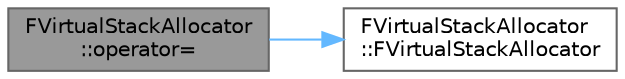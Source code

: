 digraph "FVirtualStackAllocator::operator="
{
 // INTERACTIVE_SVG=YES
 // LATEX_PDF_SIZE
  bgcolor="transparent";
  edge [fontname=Helvetica,fontsize=10,labelfontname=Helvetica,labelfontsize=10];
  node [fontname=Helvetica,fontsize=10,shape=box,height=0.2,width=0.4];
  rankdir="LR";
  Node1 [id="Node000001",label="FVirtualStackAllocator\l::operator=",height=0.2,width=0.4,color="gray40", fillcolor="grey60", style="filled", fontcolor="black",tooltip=" "];
  Node1 -> Node2 [id="edge1_Node000001_Node000002",color="steelblue1",style="solid",tooltip=" "];
  Node2 [id="Node000002",label="FVirtualStackAllocator\l::FVirtualStackAllocator",height=0.2,width=0.4,color="grey40", fillcolor="white", style="filled",URL="$d2/d13/classFVirtualStackAllocator.html#ad6297797950aaf5fa671dd717f648c21",tooltip=" "];
}
